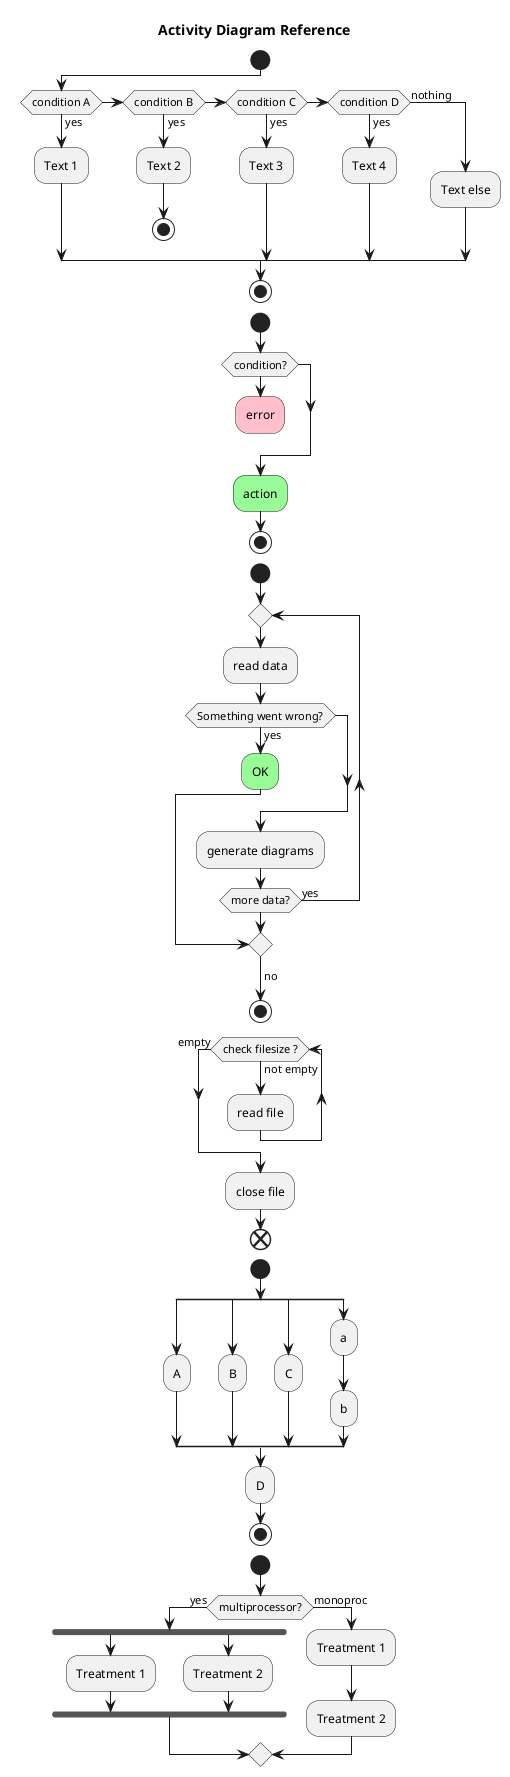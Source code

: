 @startuml

title **Activity Diagram Reference**

'Conditional [if, then, elseif and else keywords]
start
if (condition A) then (yes)
	:Text 1;
elseif (condition B) then (yes)
	:Text 2;
	stop
elseif (condition C) then (yes)
	:Text 3;
elseif (condition D) then (yes)
	:Text 4;
else (nothing)
	:Text else;
endif
stop

'Conditional with stop on an action [kill or detach keywords]
start
if (condition?) then
	#pink:error;
	kill
endif
	#palegreen:action;
stop

'Repeat loop [repeat and repeat while keyword]
'Break on a repeat loop [break keyword]
start
repeat
	:read data;
	if (Something went wrong?) then (yes)
		#palegreen:OK;
		break
	endif
	:generate diagrams;
repeat while (more data?) is (yes)
->no;
stop


'While loop (while and end while keyword)
while (check filesize ?) is (not empty)
	:read file;
end while (empty)
:close file;
end


'Split processing [split, split again and end split]
start
split
	:A;
split again
	:B;
split again
	:C;
split again
	:a;
	:b;
end split
	:D;
stop

'Parallel processing [fork, fork again and end fork keywords]
start
if (multiprocessor?) then (yes)
	fork
		:Treatment 1;
	fork again
		:Treatment 2;
	end fork
else (monoproc)
	:Treatment 1;
	:Treatment 2;
endif

@enduml